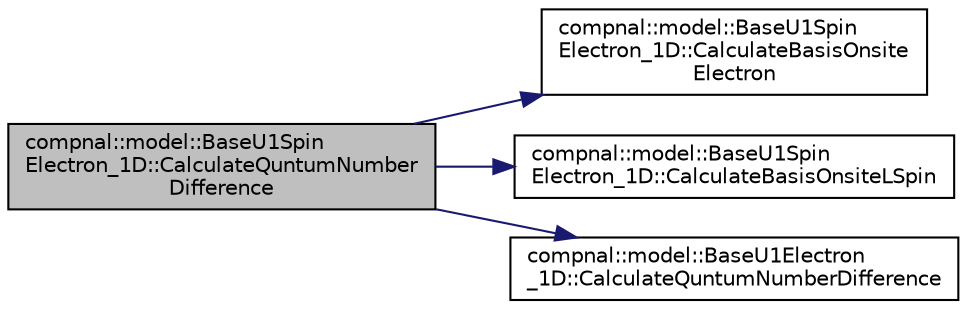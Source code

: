 digraph "compnal::model::BaseU1SpinElectron_1D::CalculateQuntumNumberDifference"
{
 // INTERACTIVE_SVG=YES
 // LATEX_PDF_SIZE
  edge [fontname="Helvetica",fontsize="10",labelfontname="Helvetica",labelfontsize="10"];
  node [fontname="Helvetica",fontsize="10",shape=record];
  rankdir="LR";
  Node1 [label="compnal::model::BaseU1Spin\lElectron_1D::CalculateQuntumNumber\lDifference",height=0.2,width=0.4,color="black", fillcolor="grey75", style="filled", fontcolor="black",tooltip="Calculate difference of the number of total electrons and the total sz from the rows and columns in t..."];
  Node1 -> Node2 [color="midnightblue",fontsize="10",style="solid",fontname="Helvetica"];
  Node2 [label="compnal::model::BaseU1Spin\lElectron_1D::CalculateBasisOnsite\lElectron",height=0.2,width=0.4,color="black", fillcolor="white", style="filled",URL="$de/d75/classcompnal_1_1model_1_1_base_u1_spin_electron__1_d.html#a24cd17110e9bf7bfb6426f8673adb861",tooltip="Calculate onsite basis for the electrons from an onsite basis."];
  Node1 -> Node3 [color="midnightblue",fontsize="10",style="solid",fontname="Helvetica"];
  Node3 [label="compnal::model::BaseU1Spin\lElectron_1D::CalculateBasisOnsiteLSpin",height=0.2,width=0.4,color="black", fillcolor="white", style="filled",URL="$de/d75/classcompnal_1_1model_1_1_base_u1_spin_electron__1_d.html#ab394e032a5a04a56113089945f9f1573",tooltip="Calculate onsite basis for the loca spins from an onsite basis."];
  Node1 -> Node4 [color="midnightblue",fontsize="10",style="solid",fontname="Helvetica"];
  Node4 [label="compnal::model::BaseU1Electron\l_1D::CalculateQuntumNumberDifference",height=0.2,width=0.4,color="black", fillcolor="white", style="filled",URL="$d8/dc0/classcompnal_1_1model_1_1_base_u1_electron__1_d.html#a7eeaeb64c183a9be7d49d2dea7ade5ef",tooltip="Calculate difference of the number of total electrons and the total sz from the rows and columns in t..."];
}
